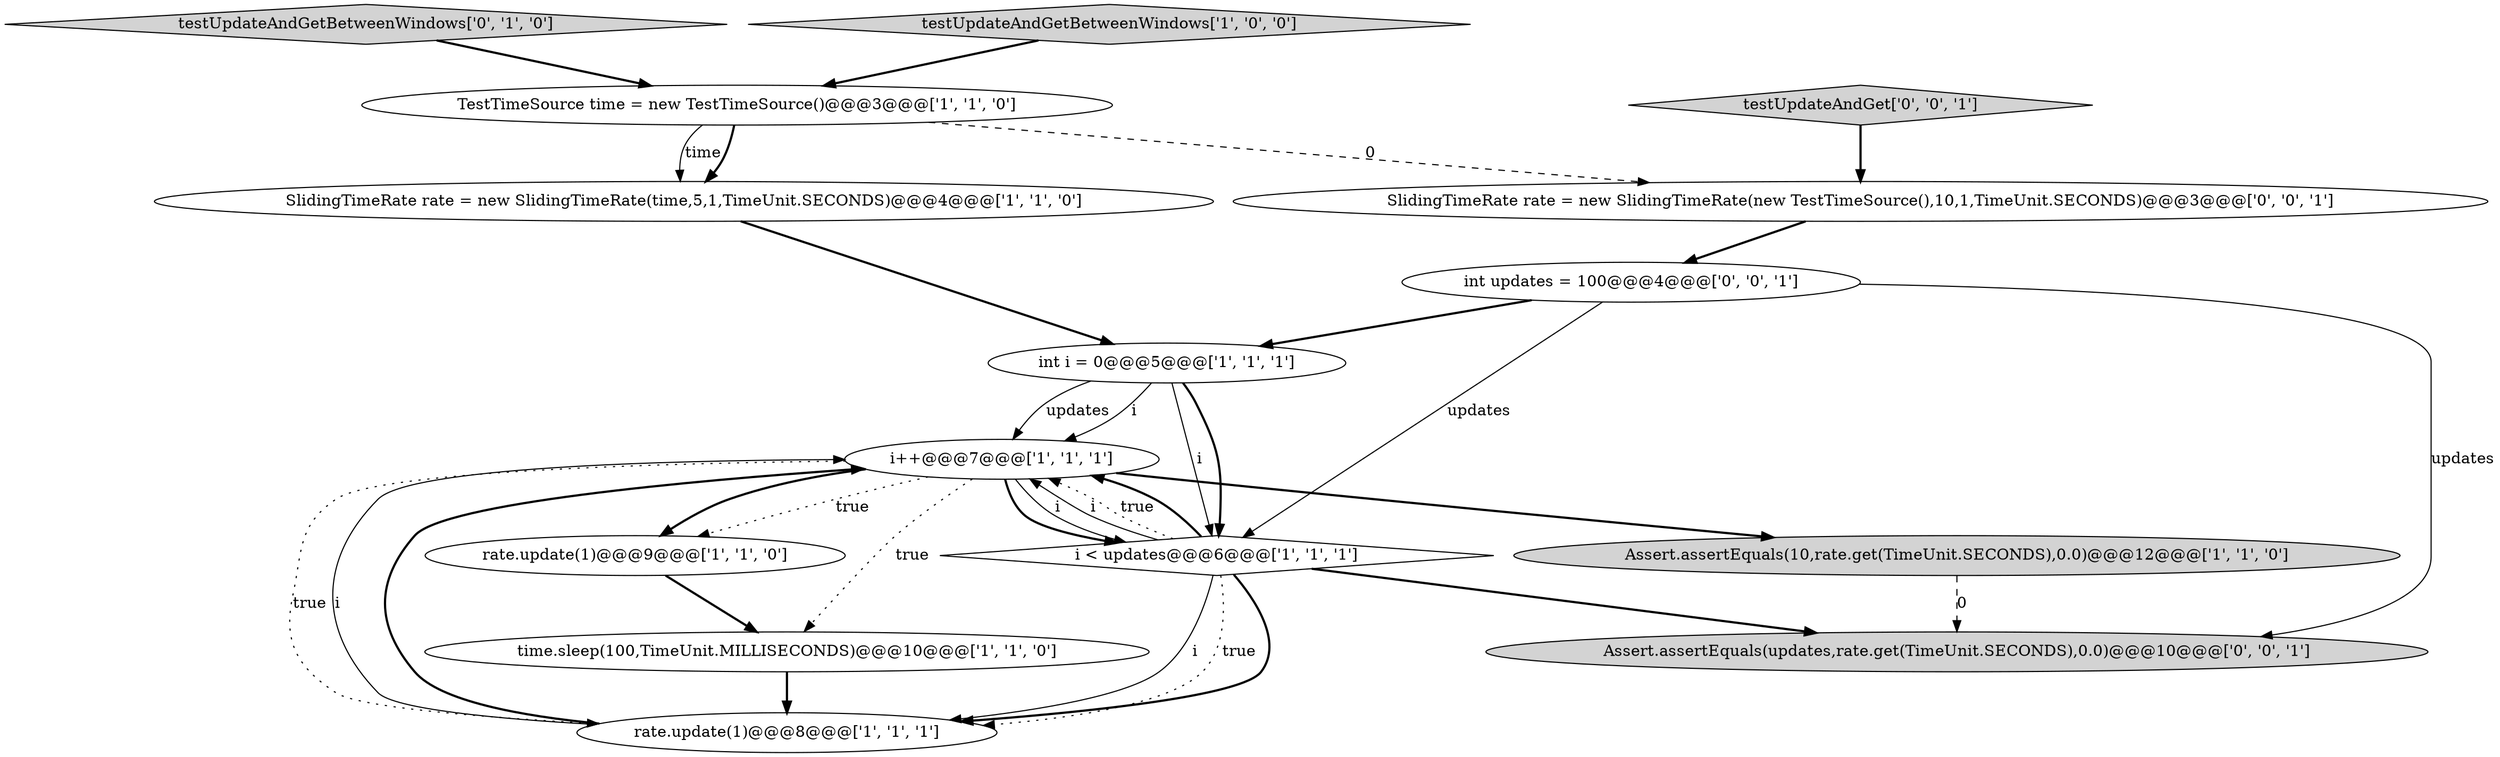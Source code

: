digraph {
3 [style = filled, label = "SlidingTimeRate rate = new SlidingTimeRate(time,5,1,TimeUnit.SECONDS)@@@4@@@['1', '1', '0']", fillcolor = white, shape = ellipse image = "AAA0AAABBB1BBB"];
7 [style = filled, label = "TestTimeSource time = new TestTimeSource()@@@3@@@['1', '1', '0']", fillcolor = white, shape = ellipse image = "AAA0AAABBB1BBB"];
8 [style = filled, label = "rate.update(1)@@@8@@@['1', '1', '1']", fillcolor = white, shape = ellipse image = "AAA0AAABBB1BBB"];
10 [style = filled, label = "testUpdateAndGetBetweenWindows['0', '1', '0']", fillcolor = lightgray, shape = diamond image = "AAA0AAABBB2BBB"];
5 [style = filled, label = "time.sleep(100,TimeUnit.MILLISECONDS)@@@10@@@['1', '1', '0']", fillcolor = white, shape = ellipse image = "AAA0AAABBB1BBB"];
4 [style = filled, label = "rate.update(1)@@@9@@@['1', '1', '0']", fillcolor = white, shape = ellipse image = "AAA0AAABBB1BBB"];
0 [style = filled, label = "int i = 0@@@5@@@['1', '1', '1']", fillcolor = white, shape = ellipse image = "AAA0AAABBB1BBB"];
2 [style = filled, label = "i++@@@7@@@['1', '1', '1']", fillcolor = white, shape = ellipse image = "AAA0AAABBB1BBB"];
11 [style = filled, label = "Assert.assertEquals(updates,rate.get(TimeUnit.SECONDS),0.0)@@@10@@@['0', '0', '1']", fillcolor = lightgray, shape = ellipse image = "AAA0AAABBB3BBB"];
9 [style = filled, label = "Assert.assertEquals(10,rate.get(TimeUnit.SECONDS),0.0)@@@12@@@['1', '1', '0']", fillcolor = lightgray, shape = ellipse image = "AAA0AAABBB1BBB"];
6 [style = filled, label = "testUpdateAndGetBetweenWindows['1', '0', '0']", fillcolor = lightgray, shape = diamond image = "AAA0AAABBB1BBB"];
12 [style = filled, label = "int updates = 100@@@4@@@['0', '0', '1']", fillcolor = white, shape = ellipse image = "AAA0AAABBB3BBB"];
13 [style = filled, label = "SlidingTimeRate rate = new SlidingTimeRate(new TestTimeSource(),10,1,TimeUnit.SECONDS)@@@3@@@['0', '0', '1']", fillcolor = white, shape = ellipse image = "AAA0AAABBB3BBB"];
1 [style = filled, label = "i < updates@@@6@@@['1', '1', '1']", fillcolor = white, shape = diamond image = "AAA0AAABBB1BBB"];
14 [style = filled, label = "testUpdateAndGet['0', '0', '1']", fillcolor = lightgray, shape = diamond image = "AAA0AAABBB3BBB"];
12->0 [style = bold, label=""];
9->11 [style = dashed, label="0"];
7->3 [style = solid, label="time"];
1->8 [style = solid, label="i"];
2->4 [style = bold, label=""];
5->8 [style = bold, label=""];
2->4 [style = dotted, label="true"];
1->8 [style = dotted, label="true"];
2->8 [style = dotted, label="true"];
0->1 [style = solid, label="i"];
8->2 [style = solid, label="i"];
4->5 [style = bold, label=""];
1->8 [style = bold, label=""];
2->5 [style = dotted, label="true"];
14->13 [style = bold, label=""];
12->11 [style = solid, label="updates"];
0->2 [style = solid, label="updates"];
7->13 [style = dashed, label="0"];
0->1 [style = bold, label=""];
1->2 [style = solid, label="i"];
1->11 [style = bold, label=""];
7->3 [style = bold, label=""];
2->9 [style = bold, label=""];
10->7 [style = bold, label=""];
13->12 [style = bold, label=""];
8->2 [style = bold, label=""];
12->1 [style = solid, label="updates"];
3->0 [style = bold, label=""];
2->1 [style = bold, label=""];
1->2 [style = dotted, label="true"];
6->7 [style = bold, label=""];
1->2 [style = bold, label=""];
2->1 [style = solid, label="i"];
0->2 [style = solid, label="i"];
}
